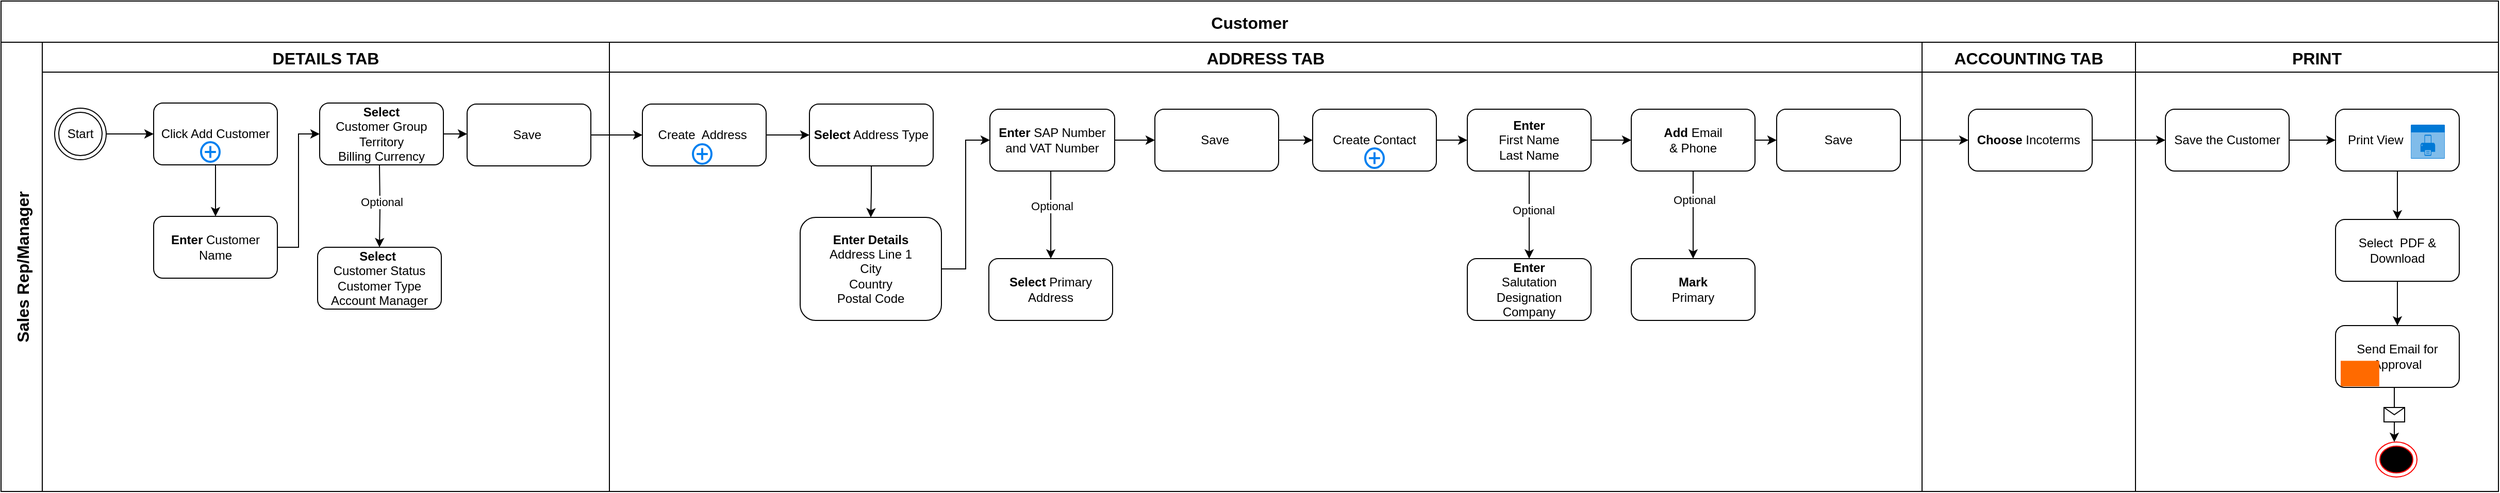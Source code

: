 <mxfile version="28.0.6">
  <diagram name="Page-1" id="DC7YIubZ44iMNXCuPgpX">
    <mxGraphModel dx="981" dy="489" grid="1" gridSize="10" guides="1" tooltips="1" connect="1" arrows="1" fold="1" page="1" pageScale="1" pageWidth="1400" pageHeight="850" math="0" shadow="0">
      <root>
        <mxCell id="0" />
        <mxCell id="1" parent="0" />
        <mxCell id="7h-a7AoHDaQ5-l8UsL0Z-1" value="Customer" style="shape=table;childLayout=tableLayout;startSize=40;collapsible=0;recursiveResize=0;expand=0;fontSize=16;fontStyle=1;points=[[0,0,0,0,0],[0,0.25,0,0,0],[0,0.5,0,0,0],[0,0.75,0,0,0],[0,1,0,0,0],[0.25,0,0,0,0],[0.25,1,0,0,0],[0.5,0,0,0,0],[0.5,1,0,0,0],[0.75,0,0,0,0],[0.75,1,0,0,0],[1,0,0,0,0],[1,0.25,0,0,0],[1,0.5,0,0,0],[1,0.75,0,0,0],[1,1,0,0,0]];" parent="1" vertex="1">
          <mxGeometry x="438" y="291" width="2422" height="476" as="geometry" />
        </mxCell>
        <mxCell id="7h-a7AoHDaQ5-l8UsL0Z-2" value="Sales Rep/Manager" style="shape=tableRow;horizontal=0;swimlaneHead=0;swimlaneBody=0;top=0;left=0;strokeColor=inherit;bottom=0;right=0;dropTarget=0;fontStyle=1;fillColor=none;points=[[0,0.5],[1,0.5]];portConstraint=eastwest;startSize=40;collapsible=0;recursiveResize=0;expand=0;fontSize=16;" parent="7h-a7AoHDaQ5-l8UsL0Z-1" vertex="1">
          <mxGeometry y="40" width="2422" height="436" as="geometry" />
        </mxCell>
        <mxCell id="7h-a7AoHDaQ5-l8UsL0Z-3" value="DETAILS TAB" style="swimlane;swimlaneHead=0;swimlaneBody=0;fontStyle=1;strokeColor=inherit;connectable=0;fillColor=none;startSize=29;collapsible=0;recursiveResize=0;expand=0;fontSize=16;" parent="7h-a7AoHDaQ5-l8UsL0Z-2" vertex="1">
          <mxGeometry x="40" width="550" height="436" as="geometry">
            <mxRectangle width="550" height="436" as="alternateBounds" />
          </mxGeometry>
        </mxCell>
        <mxCell id="BLuEI0s_x5JyNcQVSa23-4" style="edgeStyle=orthogonalEdgeStyle;rounded=0;orthogonalLoop=1;jettySize=auto;html=1;exitX=1;exitY=0.5;exitDx=0;exitDy=0;" edge="1" parent="7h-a7AoHDaQ5-l8UsL0Z-3" source="7h-a7AoHDaQ5-l8UsL0Z-67">
          <mxGeometry relative="1" as="geometry">
            <mxPoint x="412" y="89" as="targetPoint" />
          </mxGeometry>
        </mxCell>
        <mxCell id="7h-a7AoHDaQ5-l8UsL0Z-67" value="&lt;b&gt;Select&lt;/b&gt;&lt;div&gt;Customer Group&lt;/div&gt;&lt;div&gt;Territory&lt;/div&gt;&lt;div&gt;Billing Currency&lt;/div&gt;" style="rounded=1;whiteSpace=wrap;html=1;" parent="7h-a7AoHDaQ5-l8UsL0Z-3" vertex="1">
          <mxGeometry x="269" y="59" width="120" height="60" as="geometry" />
        </mxCell>
        <mxCell id="7h-a7AoHDaQ5-l8UsL0Z-26" value="&lt;b&gt;Enter&lt;/b&gt; Customer Name" style="rounded=1;whiteSpace=wrap;html=1;" parent="7h-a7AoHDaQ5-l8UsL0Z-3" vertex="1">
          <mxGeometry x="108" y="169" width="120" height="60" as="geometry" />
        </mxCell>
        <mxCell id="7h-a7AoHDaQ5-l8UsL0Z-68" style="edgeStyle=orthogonalEdgeStyle;rounded=0;orthogonalLoop=1;jettySize=auto;html=1;exitX=1;exitY=0.5;exitDx=0;exitDy=0;entryX=0;entryY=0.5;entryDx=0;entryDy=0;" parent="7h-a7AoHDaQ5-l8UsL0Z-3" source="7h-a7AoHDaQ5-l8UsL0Z-26" target="7h-a7AoHDaQ5-l8UsL0Z-67" edge="1">
          <mxGeometry relative="1" as="geometry" />
        </mxCell>
        <mxCell id="7h-a7AoHDaQ5-l8UsL0Z-23" value="" style="edgeStyle=orthogonalEdgeStyle;rounded=0;orthogonalLoop=1;jettySize=auto;html=1;" parent="7h-a7AoHDaQ5-l8UsL0Z-3" source="7h-a7AoHDaQ5-l8UsL0Z-24" target="7h-a7AoHDaQ5-l8UsL0Z-26" edge="1">
          <mxGeometry relative="1" as="geometry" />
        </mxCell>
        <mxCell id="wCeL4kLgUL-m2mjfKSue-114" value="" style="edgeStyle=orthogonalEdgeStyle;rounded=0;orthogonalLoop=1;jettySize=auto;html=1;" parent="7h-a7AoHDaQ5-l8UsL0Z-3" target="wCeL4kLgUL-m2mjfKSue-116" edge="1">
          <mxGeometry relative="1" as="geometry">
            <mxPoint x="327" y="119" as="sourcePoint" />
          </mxGeometry>
        </mxCell>
        <mxCell id="wCeL4kLgUL-m2mjfKSue-115" value="Optional" style="edgeLabel;html=1;align=center;verticalAlign=middle;resizable=0;points=[];" parent="wCeL4kLgUL-m2mjfKSue-114" vertex="1" connectable="0">
          <mxGeometry x="-0.119" y="1" relative="1" as="geometry">
            <mxPoint as="offset" />
          </mxGeometry>
        </mxCell>
        <mxCell id="wCeL4kLgUL-m2mjfKSue-116" value="&lt;b&gt;Select&lt;/b&gt;&amp;nbsp;&lt;br&gt;Customer Status&lt;br&gt;Customer Type&lt;br&gt;Account Manager" style="rounded=1;whiteSpace=wrap;html=1;" parent="7h-a7AoHDaQ5-l8UsL0Z-3" vertex="1">
          <mxGeometry x="267" y="199" width="120" height="60" as="geometry" />
        </mxCell>
        <mxCell id="wCeL4kLgUL-m2mjfKSue-130" style="edgeStyle=orthogonalEdgeStyle;rounded=0;orthogonalLoop=1;jettySize=auto;html=1;exitX=1;exitY=0.5;exitDx=0;exitDy=0;entryX=0;entryY=0.5;entryDx=0;entryDy=0;" parent="7h-a7AoHDaQ5-l8UsL0Z-3" source="wCeL4kLgUL-m2mjfKSue-129" target="7h-a7AoHDaQ5-l8UsL0Z-24" edge="1">
          <mxGeometry relative="1" as="geometry" />
        </mxCell>
        <mxCell id="wCeL4kLgUL-m2mjfKSue-129" value="Start" style="ellipse;shape=doubleEllipse;html=1;dashed=0;whiteSpace=wrap;aspect=fixed;" parent="7h-a7AoHDaQ5-l8UsL0Z-3" vertex="1">
          <mxGeometry x="12" y="64" width="50" height="50" as="geometry" />
        </mxCell>
        <mxCell id="mAIw2hDI2z5oGUVy_DWq-48" value="" style="group" parent="7h-a7AoHDaQ5-l8UsL0Z-3" vertex="1" connectable="0">
          <mxGeometry x="108" y="59" width="120" height="60" as="geometry" />
        </mxCell>
        <mxCell id="7h-a7AoHDaQ5-l8UsL0Z-24" value="Click Add Customer" style="rounded=1;whiteSpace=wrap;html=1;" parent="mAIw2hDI2z5oGUVy_DWq-48" vertex="1">
          <mxGeometry width="120" height="60" as="geometry" />
        </mxCell>
        <mxCell id="wCeL4kLgUL-m2mjfKSue-133" value="" style="html=1;verticalLabelPosition=bottom;align=center;labelBackgroundColor=#ffffff;verticalAlign=top;strokeWidth=2;strokeColor=#0080F0;shadow=0;dashed=0;shape=mxgraph.ios7.icons.add;" parent="mAIw2hDI2z5oGUVy_DWq-48" vertex="1">
          <mxGeometry x="46" y="38" width="18" height="19" as="geometry" />
        </mxCell>
        <mxCell id="BLuEI0s_x5JyNcQVSa23-3" value="" style="group" vertex="1" connectable="0" parent="7h-a7AoHDaQ5-l8UsL0Z-3">
          <mxGeometry x="412" y="60" width="120" height="60" as="geometry" />
        </mxCell>
        <mxCell id="mAIw2hDI2z5oGUVy_DWq-43" value="Save&amp;nbsp;" style="rounded=1;whiteSpace=wrap;html=1;" parent="BLuEI0s_x5JyNcQVSa23-3" vertex="1">
          <mxGeometry width="120" height="60" as="geometry" />
        </mxCell>
        <mxCell id="mAIw2hDI2z5oGUVy_DWq-44" value="" style="shape=image;html=1;verticalAlign=top;verticalLabelPosition=bottom;labelBackgroundColor=#ffffff;imageAspect=0;aspect=fixed;image=https://icons.diagrams.net/icon-cache1/One_bit-2016/onebit_34-1106.png" parent="BLuEI0s_x5JyNcQVSa23-3" vertex="1">
          <mxGeometry x="80" y="22" width="19" height="19" as="geometry" />
        </mxCell>
        <mxCell id="7h-a7AoHDaQ5-l8UsL0Z-4" value="ADDRESS TAB" style="swimlane;swimlaneHead=0;swimlaneBody=0;fontStyle=1;strokeColor=inherit;connectable=0;fillColor=none;startSize=29;collapsible=0;recursiveResize=0;expand=0;fontSize=16;" parent="7h-a7AoHDaQ5-l8UsL0Z-2" vertex="1">
          <mxGeometry x="590" width="1273" height="436" as="geometry">
            <mxRectangle width="1273" height="436" as="alternateBounds" />
          </mxGeometry>
        </mxCell>
        <mxCell id="wCeL4kLgUL-m2mjfKSue-87" style="edgeStyle=orthogonalEdgeStyle;rounded=0;orthogonalLoop=1;jettySize=auto;html=1;exitX=1;exitY=0.5;exitDx=0;exitDy=0;entryX=0;entryY=0.5;entryDx=0;entryDy=0;" parent="7h-a7AoHDaQ5-l8UsL0Z-4" source="7h-a7AoHDaQ5-l8UsL0Z-77" target="wCeL4kLgUL-m2mjfKSue-1" edge="1">
          <mxGeometry relative="1" as="geometry" />
        </mxCell>
        <mxCell id="wCeL4kLgUL-m2mjfKSue-89" style="edgeStyle=orthogonalEdgeStyle;rounded=0;orthogonalLoop=1;jettySize=auto;html=1;exitX=0.5;exitY=1;exitDx=0;exitDy=0;" parent="7h-a7AoHDaQ5-l8UsL0Z-4" source="wCeL4kLgUL-m2mjfKSue-1" target="wCeL4kLgUL-m2mjfKSue-88" edge="1">
          <mxGeometry relative="1" as="geometry" />
        </mxCell>
        <mxCell id="wCeL4kLgUL-m2mjfKSue-1" value="&lt;b&gt;Select&lt;/b&gt; Address Type" style="rounded=1;whiteSpace=wrap;html=1;" parent="7h-a7AoHDaQ5-l8UsL0Z-4" vertex="1">
          <mxGeometry x="194" y="60" width="120" height="60" as="geometry" />
        </mxCell>
        <mxCell id="wCeL4kLgUL-m2mjfKSue-96" value="" style="edgeStyle=orthogonalEdgeStyle;rounded=0;orthogonalLoop=1;jettySize=auto;html=1;exitX=0.488;exitY=0.9;exitDx=0;exitDy=0;exitPerimeter=0;" parent="7h-a7AoHDaQ5-l8UsL0Z-4" source="wCeL4kLgUL-m2mjfKSue-93" target="wCeL4kLgUL-m2mjfKSue-95" edge="1">
          <mxGeometry relative="1" as="geometry">
            <mxPoint x="429" y="130" as="sourcePoint" />
          </mxGeometry>
        </mxCell>
        <mxCell id="wCeL4kLgUL-m2mjfKSue-97" value="Optional" style="edgeLabel;html=1;align=center;verticalAlign=middle;resizable=0;points=[];" parent="wCeL4kLgUL-m2mjfKSue-96" vertex="1" connectable="0">
          <mxGeometry x="-0.119" y="1" relative="1" as="geometry">
            <mxPoint as="offset" />
          </mxGeometry>
        </mxCell>
        <mxCell id="wCeL4kLgUL-m2mjfKSue-103" style="edgeStyle=orthogonalEdgeStyle;rounded=0;orthogonalLoop=1;jettySize=auto;html=1;exitX=1;exitY=0.5;exitDx=0;exitDy=0;entryX=0;entryY=0.5;entryDx=0;entryDy=0;" parent="7h-a7AoHDaQ5-l8UsL0Z-4" source="wCeL4kLgUL-m2mjfKSue-31" target="wCeL4kLgUL-m2mjfKSue-7" edge="1">
          <mxGeometry relative="1" as="geometry" />
        </mxCell>
        <mxCell id="BLuEI0s_x5JyNcQVSa23-8" style="edgeStyle=orthogonalEdgeStyle;rounded=0;orthogonalLoop=1;jettySize=auto;html=1;exitX=1;exitY=0.5;exitDx=0;exitDy=0;entryX=0;entryY=0.5;entryDx=0;entryDy=0;" edge="1" parent="7h-a7AoHDaQ5-l8UsL0Z-4" source="wCeL4kLgUL-m2mjfKSue-88" target="wCeL4kLgUL-m2mjfKSue-93">
          <mxGeometry relative="1" as="geometry" />
        </mxCell>
        <mxCell id="wCeL4kLgUL-m2mjfKSue-88" value="&lt;div&gt;&lt;b&gt;Enter Details&lt;/b&gt;&lt;/div&gt;&lt;div&gt;Address Line 1&lt;/div&gt;&lt;div&gt;City&lt;/div&gt;&lt;div&gt;Country&lt;/div&gt;&lt;div&gt;Postal Code&lt;/div&gt;" style="rounded=1;whiteSpace=wrap;html=1;" parent="7h-a7AoHDaQ5-l8UsL0Z-4" vertex="1">
          <mxGeometry x="185" y="170" width="137" height="100" as="geometry" />
        </mxCell>
        <mxCell id="wCeL4kLgUL-m2mjfKSue-98" style="edgeStyle=orthogonalEdgeStyle;rounded=0;orthogonalLoop=1;jettySize=auto;html=1;exitX=1;exitY=0.5;exitDx=0;exitDy=0;" parent="7h-a7AoHDaQ5-l8UsL0Z-4" source="wCeL4kLgUL-m2mjfKSue-93" target="wCeL4kLgUL-m2mjfKSue-31" edge="1">
          <mxGeometry relative="1" as="geometry" />
        </mxCell>
        <mxCell id="wCeL4kLgUL-m2mjfKSue-93" value="&lt;div&gt;&lt;b&gt;Enter&lt;/b&gt; SAP Number and VAT Number&lt;/div&gt;" style="whiteSpace=wrap;html=1;rounded=1;" parent="7h-a7AoHDaQ5-l8UsL0Z-4" vertex="1">
          <mxGeometry x="369" y="65" width="121" height="60" as="geometry" />
        </mxCell>
        <mxCell id="wCeL4kLgUL-m2mjfKSue-7" value="Create Contact" style="rounded=1;whiteSpace=wrap;html=1;" parent="7h-a7AoHDaQ5-l8UsL0Z-4" vertex="1">
          <mxGeometry x="682.0" y="65" width="120" height="60" as="geometry" />
        </mxCell>
        <mxCell id="wCeL4kLgUL-m2mjfKSue-95" value="&lt;b&gt;Select &lt;/b&gt;Primary Address" style="rounded=1;whiteSpace=wrap;html=1;" parent="7h-a7AoHDaQ5-l8UsL0Z-4" vertex="1">
          <mxGeometry x="368" y="210" width="120" height="60" as="geometry" />
        </mxCell>
        <mxCell id="wCeL4kLgUL-m2mjfKSue-101" value="" style="edgeStyle=orthogonalEdgeStyle;rounded=0;orthogonalLoop=1;jettySize=auto;html=1;" parent="7h-a7AoHDaQ5-l8UsL0Z-4" source="wCeL4kLgUL-m2mjfKSue-9" target="wCeL4kLgUL-m2mjfKSue-100" edge="1">
          <mxGeometry relative="1" as="geometry" />
        </mxCell>
        <mxCell id="wCeL4kLgUL-m2mjfKSue-102" value="Optional" style="edgeLabel;html=1;align=center;verticalAlign=middle;resizable=0;points=[];" parent="wCeL4kLgUL-m2mjfKSue-101" vertex="1" connectable="0">
          <mxGeometry x="-0.119" y="4" relative="1" as="geometry">
            <mxPoint as="offset" />
          </mxGeometry>
        </mxCell>
        <mxCell id="wCeL4kLgUL-m2mjfKSue-110" style="edgeStyle=orthogonalEdgeStyle;rounded=0;orthogonalLoop=1;jettySize=auto;html=1;exitX=1;exitY=0.5;exitDx=0;exitDy=0;entryX=0;entryY=0.5;entryDx=0;entryDy=0;" parent="7h-a7AoHDaQ5-l8UsL0Z-4" source="wCeL4kLgUL-m2mjfKSue-9" target="wCeL4kLgUL-m2mjfKSue-106" edge="1">
          <mxGeometry relative="1" as="geometry" />
        </mxCell>
        <mxCell id="wCeL4kLgUL-m2mjfKSue-9" value="&lt;div&gt;&lt;b&gt;Enter&lt;/b&gt;&lt;/div&gt;&lt;div&gt;First Name&lt;/div&gt;&lt;div&gt;Last Name&lt;/div&gt;" style="rounded=1;whiteSpace=wrap;html=1;" parent="7h-a7AoHDaQ5-l8UsL0Z-4" vertex="1">
          <mxGeometry x="832.0" y="65" width="120" height="60" as="geometry" />
        </mxCell>
        <mxCell id="wCeL4kLgUL-m2mjfKSue-10" value="" style="edgeStyle=orthogonalEdgeStyle;rounded=0;orthogonalLoop=1;jettySize=auto;html=1;" parent="7h-a7AoHDaQ5-l8UsL0Z-4" source="wCeL4kLgUL-m2mjfKSue-7" target="wCeL4kLgUL-m2mjfKSue-9" edge="1">
          <mxGeometry relative="1" as="geometry" />
        </mxCell>
        <mxCell id="wCeL4kLgUL-m2mjfKSue-100" value="&lt;div&gt;&lt;b&gt;Enter&lt;/b&gt;&lt;/div&gt;&lt;div&gt;Salutation&lt;/div&gt;&lt;div&gt;Designation&lt;/div&gt;&lt;div&gt;Company&lt;/div&gt;" style="rounded=1;whiteSpace=wrap;html=1;" parent="7h-a7AoHDaQ5-l8UsL0Z-4" vertex="1">
          <mxGeometry x="832.0" y="210" width="120" height="60" as="geometry" />
        </mxCell>
        <mxCell id="wCeL4kLgUL-m2mjfKSue-108" value="" style="edgeStyle=orthogonalEdgeStyle;rounded=0;orthogonalLoop=1;jettySize=auto;html=1;" parent="7h-a7AoHDaQ5-l8UsL0Z-4" source="wCeL4kLgUL-m2mjfKSue-106" target="wCeL4kLgUL-m2mjfKSue-107" edge="1">
          <mxGeometry relative="1" as="geometry" />
        </mxCell>
        <mxCell id="wCeL4kLgUL-m2mjfKSue-109" value="Optional" style="edgeLabel;html=1;align=center;verticalAlign=middle;resizable=0;points=[];" parent="wCeL4kLgUL-m2mjfKSue-108" vertex="1" connectable="0">
          <mxGeometry x="-0.338" y="1" relative="1" as="geometry">
            <mxPoint as="offset" />
          </mxGeometry>
        </mxCell>
        <mxCell id="wCeL4kLgUL-m2mjfKSue-112" value="" style="edgeStyle=orthogonalEdgeStyle;rounded=0;orthogonalLoop=1;jettySize=auto;html=1;" parent="7h-a7AoHDaQ5-l8UsL0Z-4" source="wCeL4kLgUL-m2mjfKSue-106" target="wCeL4kLgUL-m2mjfKSue-111" edge="1">
          <mxGeometry relative="1" as="geometry">
            <mxPoint x="1131" y="95.0" as="targetPoint" />
          </mxGeometry>
        </mxCell>
        <mxCell id="wCeL4kLgUL-m2mjfKSue-106" value="&lt;div&gt;&lt;b&gt;&lt;br&gt;Add&amp;nbsp;&lt;/b&gt;Email&lt;/div&gt;&lt;div&gt;&amp;amp; Phone&lt;/div&gt;&lt;div&gt;&lt;br&gt;&lt;/div&gt;" style="rounded=1;whiteSpace=wrap;html=1;" parent="7h-a7AoHDaQ5-l8UsL0Z-4" vertex="1">
          <mxGeometry x="991" y="65" width="120" height="60" as="geometry" />
        </mxCell>
        <mxCell id="wCeL4kLgUL-m2mjfKSue-107" value="&lt;div&gt;&lt;b&gt;Mark&lt;/b&gt;&lt;/div&gt;&lt;div&gt;Primary&lt;/div&gt;" style="rounded=1;whiteSpace=wrap;html=1;" parent="7h-a7AoHDaQ5-l8UsL0Z-4" vertex="1">
          <mxGeometry x="991" y="210" width="120" height="60" as="geometry" />
        </mxCell>
        <mxCell id="wCeL4kLgUL-m2mjfKSue-136" value="" style="html=1;verticalLabelPosition=bottom;align=center;labelBackgroundColor=#ffffff;verticalAlign=top;strokeWidth=2;strokeColor=#0080F0;shadow=0;dashed=0;shape=mxgraph.ios7.icons.add;" parent="7h-a7AoHDaQ5-l8UsL0Z-4" vertex="1">
          <mxGeometry x="733" y="103" width="18" height="19" as="geometry" />
        </mxCell>
        <mxCell id="mAIw2hDI2z5oGUVy_DWq-2" value="" style="group" parent="7h-a7AoHDaQ5-l8UsL0Z-4" vertex="1" connectable="0">
          <mxGeometry x="32" y="60" width="120" height="60" as="geometry" />
        </mxCell>
        <mxCell id="7h-a7AoHDaQ5-l8UsL0Z-77" value="Create&amp;nbsp; Address&amp;nbsp;" style="rounded=1;whiteSpace=wrap;html=1;" parent="mAIw2hDI2z5oGUVy_DWq-2" vertex="1">
          <mxGeometry width="120" height="60" as="geometry" />
        </mxCell>
        <mxCell id="wCeL4kLgUL-m2mjfKSue-134" value="" style="html=1;verticalLabelPosition=bottom;align=center;labelBackgroundColor=#ffffff;verticalAlign=top;strokeWidth=2;strokeColor=#0080F0;shadow=0;dashed=0;shape=mxgraph.ios7.icons.add;" parent="mAIw2hDI2z5oGUVy_DWq-2" vertex="1">
          <mxGeometry x="49" y="39" width="18" height="19" as="geometry" />
        </mxCell>
        <mxCell id="mAIw2hDI2z5oGUVy_DWq-50" value="" style="group" parent="7h-a7AoHDaQ5-l8UsL0Z-4" vertex="1" connectable="0">
          <mxGeometry x="529" y="65" width="120" height="60" as="geometry" />
        </mxCell>
        <mxCell id="wCeL4kLgUL-m2mjfKSue-31" value="Save&amp;nbsp;" style="rounded=1;whiteSpace=wrap;html=1;" parent="mAIw2hDI2z5oGUVy_DWq-50" vertex="1">
          <mxGeometry width="120" height="60" as="geometry" />
        </mxCell>
        <mxCell id="wCeL4kLgUL-m2mjfKSue-137" value="" style="shape=image;html=1;verticalAlign=top;verticalLabelPosition=bottom;labelBackgroundColor=#ffffff;imageAspect=0;aspect=fixed;image=https://icons.diagrams.net/icon-cache1/One_bit-2016/onebit_34-1106.png" parent="mAIw2hDI2z5oGUVy_DWq-50" vertex="1">
          <mxGeometry x="75" y="21" width="19" height="19" as="geometry" />
        </mxCell>
        <mxCell id="mAIw2hDI2z5oGUVy_DWq-51" value="" style="group" parent="7h-a7AoHDaQ5-l8UsL0Z-4" vertex="1" connectable="0">
          <mxGeometry x="1132" y="65" width="120" height="60" as="geometry" />
        </mxCell>
        <mxCell id="wCeL4kLgUL-m2mjfKSue-111" value="Save" style="rounded=1;whiteSpace=wrap;html=1;" parent="mAIw2hDI2z5oGUVy_DWq-51" vertex="1">
          <mxGeometry width="120" height="60" as="geometry" />
        </mxCell>
        <mxCell id="wCeL4kLgUL-m2mjfKSue-139" value="" style="shape=image;html=1;verticalAlign=top;verticalLabelPosition=bottom;labelBackgroundColor=#ffffff;imageAspect=0;aspect=fixed;image=https://icons.diagrams.net/icon-cache1/One_bit-2016/onebit_34-1106.png" parent="mAIw2hDI2z5oGUVy_DWq-51" vertex="1">
          <mxGeometry x="76" y="21" width="19" height="19" as="geometry" />
        </mxCell>
        <mxCell id="7h-a7AoHDaQ5-l8UsL0Z-5" value="ACCOUNTING TAB" style="swimlane;swimlaneHead=0;swimlaneBody=0;fontStyle=1;strokeColor=inherit;connectable=0;fillColor=none;startSize=29;collapsible=0;recursiveResize=0;expand=0;fontSize=16;" parent="7h-a7AoHDaQ5-l8UsL0Z-2" vertex="1">
          <mxGeometry x="1863" width="207" height="436" as="geometry">
            <mxRectangle width="207" height="436" as="alternateBounds" />
          </mxGeometry>
        </mxCell>
        <mxCell id="7h-a7AoHDaQ5-l8UsL0Z-6" value="&lt;b&gt;Choose&lt;/b&gt; Incoterms&amp;nbsp;" style="rounded=1;whiteSpace=wrap;html=1;" parent="7h-a7AoHDaQ5-l8UsL0Z-5" vertex="1">
          <mxGeometry x="45" y="65" width="120" height="60" as="geometry" />
        </mxCell>
        <mxCell id="7h-a7AoHDaQ5-l8UsL0Z-7" value="PRINT" style="swimlane;swimlaneHead=0;swimlaneBody=0;fontStyle=1;strokeColor=inherit;connectable=0;fillColor=none;startSize=29;collapsible=0;recursiveResize=0;expand=0;fontSize=16;" parent="7h-a7AoHDaQ5-l8UsL0Z-2" vertex="1">
          <mxGeometry x="2070" width="352" height="436" as="geometry">
            <mxRectangle width="352" height="436" as="alternateBounds" />
          </mxGeometry>
        </mxCell>
        <mxCell id="wCeL4kLgUL-m2mjfKSue-118" value="" style="edgeStyle=orthogonalEdgeStyle;rounded=0;orthogonalLoop=1;jettySize=auto;html=1;" parent="7h-a7AoHDaQ5-l8UsL0Z-7" source="7h-a7AoHDaQ5-l8UsL0Z-10" target="wCeL4kLgUL-m2mjfKSue-117" edge="1">
          <mxGeometry relative="1" as="geometry" />
        </mxCell>
        <mxCell id="wCeL4kLgUL-m2mjfKSue-120" value="" style="edgeStyle=orthogonalEdgeStyle;rounded=0;orthogonalLoop=1;jettySize=auto;html=1;" parent="7h-a7AoHDaQ5-l8UsL0Z-7" source="wCeL4kLgUL-m2mjfKSue-117" target="wCeL4kLgUL-m2mjfKSue-119" edge="1">
          <mxGeometry relative="1" as="geometry" />
        </mxCell>
        <mxCell id="wCeL4kLgUL-m2mjfKSue-122" value="" style="edgeStyle=orthogonalEdgeStyle;rounded=0;orthogonalLoop=1;jettySize=auto;html=1;" parent="7h-a7AoHDaQ5-l8UsL0Z-7" source="wCeL4kLgUL-m2mjfKSue-119" target="wCeL4kLgUL-m2mjfKSue-121" edge="1">
          <mxGeometry relative="1" as="geometry" />
        </mxCell>
        <mxCell id="wCeL4kLgUL-m2mjfKSue-127" value="" style="ellipse;html=1;shape=endState;fillColor=#000000;strokeColor=#ff0000;" parent="7h-a7AoHDaQ5-l8UsL0Z-7" vertex="1">
          <mxGeometry x="233" y="388" width="40" height="34" as="geometry" />
        </mxCell>
        <mxCell id="wCeL4kLgUL-m2mjfKSue-149" value="" style="endArrow=classic;html=1;rounded=0;" parent="7h-a7AoHDaQ5-l8UsL0Z-7" edge="1">
          <mxGeometry relative="1" as="geometry">
            <mxPoint x="251" y="335" as="sourcePoint" />
            <mxPoint x="251" y="388" as="targetPoint" />
          </mxGeometry>
        </mxCell>
        <mxCell id="wCeL4kLgUL-m2mjfKSue-150" value="" style="shape=message;html=1;outlineConnect=0;" parent="wCeL4kLgUL-m2mjfKSue-149" vertex="1">
          <mxGeometry width="20" height="14" relative="1" as="geometry">
            <mxPoint x="-10" y="-7" as="offset" />
          </mxGeometry>
        </mxCell>
        <mxCell id="mAIw2hDI2z5oGUVy_DWq-52" value="" style="group" parent="7h-a7AoHDaQ5-l8UsL0Z-7" vertex="1" connectable="0">
          <mxGeometry x="29" y="65" width="120" height="60" as="geometry" />
        </mxCell>
        <mxCell id="7h-a7AoHDaQ5-l8UsL0Z-10" value="Save the Customer" style="rounded=1;whiteSpace=wrap;html=1;" parent="mAIw2hDI2z5oGUVy_DWq-52" vertex="1">
          <mxGeometry width="120" height="60" as="geometry" />
        </mxCell>
        <mxCell id="wCeL4kLgUL-m2mjfKSue-140" value="" style="shape=image;html=1;verticalAlign=top;verticalLabelPosition=bottom;labelBackgroundColor=#ffffff;imageAspect=0;aspect=fixed;image=https://icons.diagrams.net/icon-cache1/One_bit-2016/onebit_34-1106.png" parent="mAIw2hDI2z5oGUVy_DWq-52" vertex="1">
          <mxGeometry x="50.5" y="41" width="19" height="19" as="geometry" />
        </mxCell>
        <mxCell id="mAIw2hDI2z5oGUVy_DWq-53" value="" style="group" parent="7h-a7AoHDaQ5-l8UsL0Z-7" vertex="1" connectable="0">
          <mxGeometry x="194" y="65" width="120" height="60" as="geometry" />
        </mxCell>
        <mxCell id="wCeL4kLgUL-m2mjfKSue-117" value="&lt;div align=&quot;left&quot;&gt;&amp;nbsp; &amp;nbsp;Print View&lt;/div&gt;" style="rounded=1;whiteSpace=wrap;html=1;align=left;" parent="mAIw2hDI2z5oGUVy_DWq-53" vertex="1">
          <mxGeometry width="120" height="60" as="geometry" />
        </mxCell>
        <mxCell id="wCeL4kLgUL-m2mjfKSue-143" value="" style="html=1;whiteSpace=wrap;strokeColor=none;fillColor=#0079D6;labelPosition=center;verticalLabelPosition=middle;verticalAlign=top;align=center;fontSize=12;outlineConnect=0;spacingTop=-6;fontColor=#FFFFFF;sketch=0;shape=mxgraph.sitemap.print;" parent="mAIw2hDI2z5oGUVy_DWq-53" vertex="1">
          <mxGeometry x="73" y="15" width="33" height="33" as="geometry" />
        </mxCell>
        <mxCell id="mAIw2hDI2z5oGUVy_DWq-54" value="" style="group" parent="7h-a7AoHDaQ5-l8UsL0Z-7" vertex="1" connectable="0">
          <mxGeometry x="194" y="172" width="120" height="65" as="geometry" />
        </mxCell>
        <mxCell id="wCeL4kLgUL-m2mjfKSue-119" value="Select&amp;nbsp; PDF &amp;amp; Download" style="rounded=1;whiteSpace=wrap;html=1;" parent="mAIw2hDI2z5oGUVy_DWq-54" vertex="1">
          <mxGeometry width="120" height="60" as="geometry" />
        </mxCell>
        <mxCell id="wCeL4kLgUL-m2mjfKSue-142" value="" style="shape=image;html=1;verticalAlign=top;verticalLabelPosition=bottom;labelBackgroundColor=#ffffff;imageAspect=0;aspect=fixed;image=https://icons.diagrams.net/icon-cache1/Computer_and_Web-2849/Download-1349.svg" parent="mAIw2hDI2z5oGUVy_DWq-54" vertex="1">
          <mxGeometry x="5" y="25" width="40" height="40" as="geometry" />
        </mxCell>
        <mxCell id="mAIw2hDI2z5oGUVy_DWq-55" value="" style="group" parent="7h-a7AoHDaQ5-l8UsL0Z-7" vertex="1" connectable="0">
          <mxGeometry x="194" y="275" width="120" height="60" as="geometry" />
        </mxCell>
        <mxCell id="wCeL4kLgUL-m2mjfKSue-121" value="Send Email for Approval" style="rounded=1;whiteSpace=wrap;html=1;" parent="mAIw2hDI2z5oGUVy_DWq-55" vertex="1">
          <mxGeometry width="120" height="60" as="geometry" />
        </mxCell>
        <mxCell id="wCeL4kLgUL-m2mjfKSue-155" value="" style="points=[];aspect=fixed;html=1;align=center;shadow=0;dashed=0;fillColor=#FF6A00;strokeColor=none;shape=mxgraph.alibaba_cloud.directmail;" parent="mAIw2hDI2z5oGUVy_DWq-55" vertex="1">
          <mxGeometry x="5" y="34.2" width="37.41" height="24.8" as="geometry" />
        </mxCell>
        <mxCell id="wCeL4kLgUL-m2mjfKSue-124" style="edgeStyle=orthogonalEdgeStyle;rounded=0;orthogonalLoop=1;jettySize=auto;html=1;exitX=1;exitY=0.5;exitDx=0;exitDy=0;entryX=0;entryY=0.5;entryDx=0;entryDy=0;" parent="7h-a7AoHDaQ5-l8UsL0Z-2" source="wCeL4kLgUL-m2mjfKSue-111" target="7h-a7AoHDaQ5-l8UsL0Z-6" edge="1">
          <mxGeometry relative="1" as="geometry" />
        </mxCell>
        <mxCell id="wCeL4kLgUL-m2mjfKSue-126" style="edgeStyle=orthogonalEdgeStyle;rounded=0;orthogonalLoop=1;jettySize=auto;html=1;exitX=1;exitY=0.5;exitDx=0;exitDy=0;entryX=0;entryY=0.5;entryDx=0;entryDy=0;" parent="7h-a7AoHDaQ5-l8UsL0Z-2" source="7h-a7AoHDaQ5-l8UsL0Z-6" target="7h-a7AoHDaQ5-l8UsL0Z-10" edge="1">
          <mxGeometry relative="1" as="geometry" />
        </mxCell>
        <mxCell id="BLuEI0s_x5JyNcQVSa23-5" style="edgeStyle=orthogonalEdgeStyle;rounded=0;orthogonalLoop=1;jettySize=auto;html=1;exitX=1;exitY=0.5;exitDx=0;exitDy=0;entryX=0;entryY=0.5;entryDx=0;entryDy=0;" edge="1" parent="7h-a7AoHDaQ5-l8UsL0Z-2" source="mAIw2hDI2z5oGUVy_DWq-43" target="7h-a7AoHDaQ5-l8UsL0Z-77">
          <mxGeometry relative="1" as="geometry" />
        </mxCell>
      </root>
    </mxGraphModel>
  </diagram>
</mxfile>
